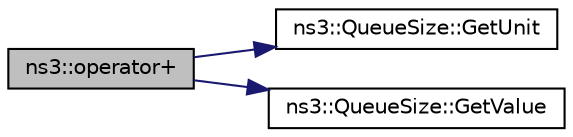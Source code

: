 digraph "ns3::operator+"
{
 // LATEX_PDF_SIZE
  edge [fontname="Helvetica",fontsize="10",labelfontname="Helvetica",labelfontsize="10"];
  node [fontname="Helvetica",fontsize="10",shape=record];
  rankdir="LR";
  Node1 [label="ns3::operator+",height=0.2,width=0.4,color="black", fillcolor="grey75", style="filled", fontcolor="black",tooltip="Increase the queue size by a packet size."];
  Node1 -> Node2 [color="midnightblue",fontsize="10",style="solid",fontname="Helvetica"];
  Node2 [label="ns3::QueueSize::GetUnit",height=0.2,width=0.4,color="black", fillcolor="white", style="filled",URL="$classns3_1_1_queue_size.html#a7c9e4dd4d2565b656c2917f93d95482e",tooltip="Get the underlying unit."];
  Node1 -> Node3 [color="midnightblue",fontsize="10",style="solid",fontname="Helvetica"];
  Node3 [label="ns3::QueueSize::GetValue",height=0.2,width=0.4,color="black", fillcolor="white", style="filled",URL="$classns3_1_1_queue_size.html#aeda8ff9a290b06b028064beb7ef0a44a",tooltip="Get the underlying value."];
}
